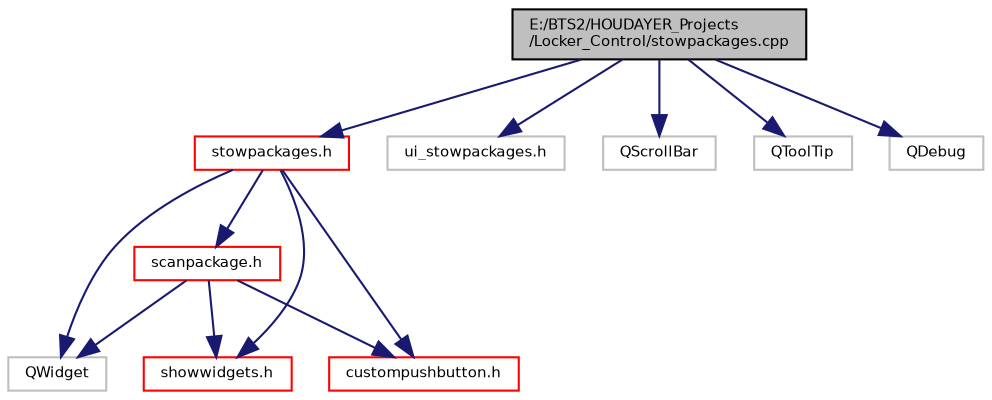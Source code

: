 digraph "E:/BTS2/HOUDAYER_Projects/Locker_Control/stowpackages.cpp"
{
 // INTERACTIVE_SVG=YES
  bgcolor="transparent";
  edge [fontname="Helvetica",fontsize="7",labelfontname="Helvetica",labelfontsize="7"];
  node [fontname="Helvetica",fontsize="7",shape=record];
  Node1 [label="E:/BTS2/HOUDAYER_Projects\l/Locker_Control/stowpackages.cpp",height=0.2,width=0.4,color="black", fillcolor="grey75", style="filled", fontcolor="black"];
  Node1 -> Node2 [color="midnightblue",fontsize="7",style="solid",fontname="Helvetica"];
  Node2 [label="stowpackages.h",height=0.2,width=0.4,color="red",URL="$stowpackages_8h.html"];
  Node2 -> Node3 [color="midnightblue",fontsize="7",style="solid",fontname="Helvetica"];
  Node3 [label="QWidget",height=0.2,width=0.4,color="grey75"];
  Node2 -> Node4 [color="midnightblue",fontsize="7",style="solid",fontname="Helvetica"];
  Node4 [label="showwidgets.h",height=0.2,width=0.4,color="red",URL="$showwidgets_8h.html"];
  Node2 -> Node5 [color="midnightblue",fontsize="7",style="solid",fontname="Helvetica"];
  Node5 [label="scanpackage.h",height=0.2,width=0.4,color="red",URL="$scanpackage_8h.html"];
  Node5 -> Node3 [color="midnightblue",fontsize="7",style="solid",fontname="Helvetica"];
  Node5 -> Node4 [color="midnightblue",fontsize="7",style="solid",fontname="Helvetica"];
  Node5 -> Node6 [color="midnightblue",fontsize="7",style="solid",fontname="Helvetica"];
  Node6 [label="custompushbutton.h",height=0.2,width=0.4,color="red",URL="$custompushbutton_8h.html"];
  Node2 -> Node6 [color="midnightblue",fontsize="7",style="solid",fontname="Helvetica"];
  Node1 -> Node7 [color="midnightblue",fontsize="7",style="solid",fontname="Helvetica"];
  Node7 [label="ui_stowpackages.h",height=0.2,width=0.4,color="grey75"];
  Node1 -> Node8 [color="midnightblue",fontsize="7",style="solid",fontname="Helvetica"];
  Node8 [label="QScrollBar",height=0.2,width=0.4,color="grey75"];
  Node1 -> Node9 [color="midnightblue",fontsize="7",style="solid",fontname="Helvetica"];
  Node9 [label="QToolTip",height=0.2,width=0.4,color="grey75"];
  Node1 -> Node10 [color="midnightblue",fontsize="7",style="solid",fontname="Helvetica"];
  Node10 [label="QDebug",height=0.2,width=0.4,color="grey75"];
}
